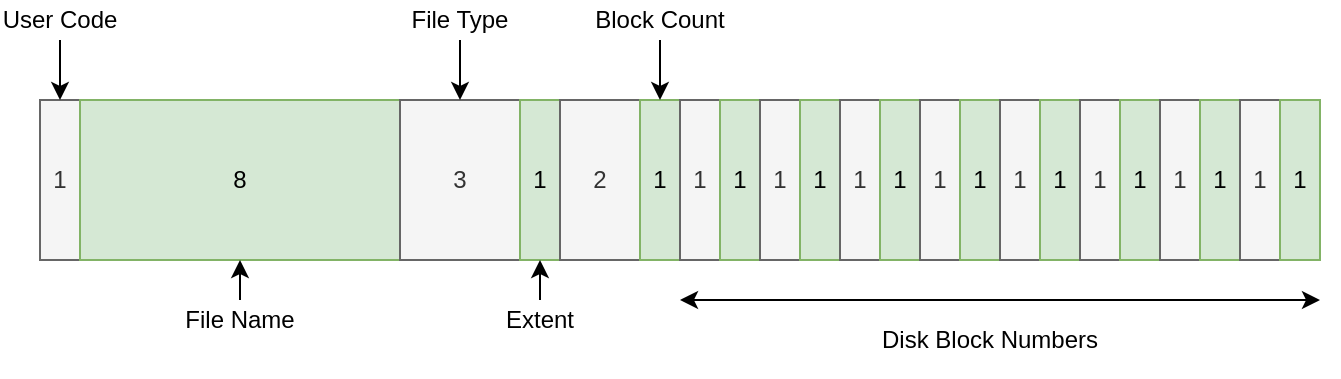 <mxfile version="14.1.8" type="device"><diagram id="S2p09IHcuGjFOgMzCQYz" name="Page-1"><mxGraphModel dx="460" dy="806" grid="1" gridSize="10" guides="1" tooltips="1" connect="1" arrows="1" fold="1" page="1" pageScale="1" pageWidth="850" pageHeight="1100" math="0" shadow="0"><root><mxCell id="0"/><mxCell id="1" parent="0"/><mxCell id="9K67-iZdyJfJwBSEgar9-1" value="1" style="rounded=0;whiteSpace=wrap;html=1;fillColor=#f5f5f5;strokeColor=#666666;fontColor=#333333;" parent="1" vertex="1"><mxGeometry x="40" y="400" width="20" height="80" as="geometry"/></mxCell><mxCell id="9K67-iZdyJfJwBSEgar9-2" value="8" style="rounded=0;whiteSpace=wrap;html=1;fillColor=#d5e8d4;strokeColor=#82b366;" parent="1" vertex="1"><mxGeometry x="60" y="400" width="160" height="80" as="geometry"/></mxCell><mxCell id="9K67-iZdyJfJwBSEgar9-3" value="3" style="rounded=0;whiteSpace=wrap;html=1;fillColor=#f5f5f5;strokeColor=#666666;fontColor=#333333;" parent="1" vertex="1"><mxGeometry x="220" y="400" width="60" height="80" as="geometry"/></mxCell><mxCell id="9K67-iZdyJfJwBSEgar9-4" value="1" style="rounded=0;whiteSpace=wrap;html=1;fillColor=#d5e8d4;strokeColor=#82b366;" parent="1" vertex="1"><mxGeometry x="280" y="400" width="20" height="80" as="geometry"/></mxCell><mxCell id="9K67-iZdyJfJwBSEgar9-5" value="2" style="rounded=0;whiteSpace=wrap;html=1;fillColor=#f5f5f5;strokeColor=#666666;fontColor=#333333;" parent="1" vertex="1"><mxGeometry x="300" y="400" width="40" height="80" as="geometry"/></mxCell><mxCell id="9K67-iZdyJfJwBSEgar9-6" value="1" style="rounded=0;whiteSpace=wrap;html=1;fillColor=#d5e8d4;strokeColor=#82b366;" parent="1" vertex="1"><mxGeometry x="340" y="400" width="20" height="80" as="geometry"/></mxCell><mxCell id="9K67-iZdyJfJwBSEgar9-7" value="1" style="rounded=0;whiteSpace=wrap;html=1;fillColor=#f5f5f5;strokeColor=#666666;fontColor=#333333;" parent="1" vertex="1"><mxGeometry x="360" y="400" width="20" height="80" as="geometry"/></mxCell><mxCell id="9K67-iZdyJfJwBSEgar9-8" value="1" style="rounded=0;whiteSpace=wrap;html=1;fillColor=#d5e8d4;strokeColor=#82b366;" parent="1" vertex="1"><mxGeometry x="380" y="400" width="20" height="80" as="geometry"/></mxCell><mxCell id="9K67-iZdyJfJwBSEgar9-9" value="1" style="rounded=0;whiteSpace=wrap;html=1;fillColor=#f5f5f5;strokeColor=#666666;fontColor=#333333;" parent="1" vertex="1"><mxGeometry x="400" y="400" width="20" height="80" as="geometry"/></mxCell><mxCell id="9K67-iZdyJfJwBSEgar9-10" value="1" style="rounded=0;whiteSpace=wrap;html=1;fillColor=#d5e8d4;strokeColor=#82b366;" parent="1" vertex="1"><mxGeometry x="420" y="400" width="20" height="80" as="geometry"/></mxCell><mxCell id="9K67-iZdyJfJwBSEgar9-11" value="1" style="rounded=0;whiteSpace=wrap;html=1;fillColor=#f5f5f5;strokeColor=#666666;fontColor=#333333;" parent="1" vertex="1"><mxGeometry x="440" y="400" width="20" height="80" as="geometry"/></mxCell><mxCell id="9K67-iZdyJfJwBSEgar9-12" value="1" style="rounded=0;whiteSpace=wrap;html=1;fillColor=#d5e8d4;strokeColor=#82b366;" parent="1" vertex="1"><mxGeometry x="460" y="400" width="20" height="80" as="geometry"/></mxCell><mxCell id="9K67-iZdyJfJwBSEgar9-13" value="1" style="rounded=0;whiteSpace=wrap;html=1;fillColor=#f5f5f5;strokeColor=#666666;fontColor=#333333;" parent="1" vertex="1"><mxGeometry x="480" y="400" width="20" height="80" as="geometry"/></mxCell><mxCell id="9K67-iZdyJfJwBSEgar9-14" value="1" style="rounded=0;whiteSpace=wrap;html=1;fillColor=#d5e8d4;strokeColor=#82b366;" parent="1" vertex="1"><mxGeometry x="500" y="400" width="20" height="80" as="geometry"/></mxCell><mxCell id="9K67-iZdyJfJwBSEgar9-15" value="1" style="rounded=0;whiteSpace=wrap;html=1;fillColor=#f5f5f5;strokeColor=#666666;fontColor=#333333;" parent="1" vertex="1"><mxGeometry x="520" y="400" width="20" height="80" as="geometry"/></mxCell><mxCell id="9K67-iZdyJfJwBSEgar9-16" value="1" style="rounded=0;whiteSpace=wrap;html=1;fillColor=#d5e8d4;strokeColor=#82b366;" parent="1" vertex="1"><mxGeometry x="540" y="400" width="20" height="80" as="geometry"/></mxCell><mxCell id="9K67-iZdyJfJwBSEgar9-17" value="1" style="rounded=0;whiteSpace=wrap;html=1;fillColor=#f5f5f5;strokeColor=#666666;fontColor=#333333;" parent="1" vertex="1"><mxGeometry x="560" y="400" width="20" height="80" as="geometry"/></mxCell><mxCell id="9K67-iZdyJfJwBSEgar9-18" value="1" style="rounded=0;whiteSpace=wrap;html=1;fillColor=#d5e8d4;strokeColor=#82b366;" parent="1" vertex="1"><mxGeometry x="580" y="400" width="20" height="80" as="geometry"/></mxCell><mxCell id="9K67-iZdyJfJwBSEgar9-19" value="1" style="rounded=0;whiteSpace=wrap;html=1;fillColor=#f5f5f5;strokeColor=#666666;fontColor=#333333;" parent="1" vertex="1"><mxGeometry x="600" y="400" width="20" height="80" as="geometry"/></mxCell><mxCell id="9K67-iZdyJfJwBSEgar9-20" value="1" style="rounded=0;whiteSpace=wrap;html=1;fillColor=#d5e8d4;strokeColor=#82b366;" parent="1" vertex="1"><mxGeometry x="620" y="400" width="20" height="80" as="geometry"/></mxCell><mxCell id="9K67-iZdyJfJwBSEgar9-21" value="1" style="rounded=0;whiteSpace=wrap;html=1;fillColor=#f5f5f5;strokeColor=#666666;fontColor=#333333;" parent="1" vertex="1"><mxGeometry x="640" y="400" width="20" height="80" as="geometry"/></mxCell><mxCell id="9K67-iZdyJfJwBSEgar9-22" value="1" style="rounded=0;whiteSpace=wrap;html=1;fillColor=#d5e8d4;strokeColor=#82b366;" parent="1" vertex="1"><mxGeometry x="660" y="400" width="20" height="80" as="geometry"/></mxCell><mxCell id="9K67-iZdyJfJwBSEgar9-23" value="User Code" style="text;html=1;strokeColor=none;fillColor=none;align=center;verticalAlign=middle;whiteSpace=wrap;rounded=0;" parent="1" vertex="1"><mxGeometry x="20" y="350" width="60" height="20" as="geometry"/></mxCell><mxCell id="9K67-iZdyJfJwBSEgar9-24" value="File Name" style="text;html=1;strokeColor=none;fillColor=none;align=center;verticalAlign=middle;whiteSpace=wrap;rounded=0;" parent="1" vertex="1"><mxGeometry x="110" y="500" width="60" height="20" as="geometry"/></mxCell><mxCell id="9K67-iZdyJfJwBSEgar9-25" value="File Type" style="text;html=1;strokeColor=none;fillColor=none;align=center;verticalAlign=middle;whiteSpace=wrap;rounded=0;" parent="1" vertex="1"><mxGeometry x="220" y="350" width="60" height="20" as="geometry"/></mxCell><mxCell id="9K67-iZdyJfJwBSEgar9-26" value="Extent" style="text;html=1;strokeColor=none;fillColor=none;align=center;verticalAlign=middle;whiteSpace=wrap;rounded=0;" parent="1" vertex="1"><mxGeometry x="260" y="500" width="60" height="20" as="geometry"/></mxCell><mxCell id="9K67-iZdyJfJwBSEgar9-27" value="Block Count" style="text;html=1;strokeColor=none;fillColor=none;align=center;verticalAlign=middle;whiteSpace=wrap;rounded=0;" parent="1" vertex="1"><mxGeometry x="315" y="350" width="70" height="20" as="geometry"/></mxCell><mxCell id="9K67-iZdyJfJwBSEgar9-28" value="Disk Block Numbers" style="text;html=1;strokeColor=none;fillColor=none;align=center;verticalAlign=middle;whiteSpace=wrap;rounded=0;" parent="1" vertex="1"><mxGeometry x="450" y="510" width="130" height="20" as="geometry"/></mxCell><mxCell id="9K67-iZdyJfJwBSEgar9-29" value="" style="endArrow=classic;startArrow=classic;html=1;" parent="1" edge="1"><mxGeometry width="50" height="50" relative="1" as="geometry"><mxPoint x="360" y="500" as="sourcePoint"/><mxPoint x="680" y="500" as="targetPoint"/></mxGeometry></mxCell><mxCell id="9K67-iZdyJfJwBSEgar9-30" style="edgeStyle=orthogonalEdgeStyle;rounded=0;orthogonalLoop=1;jettySize=auto;html=1;exitX=0.5;exitY=1;exitDx=0;exitDy=0;" parent="1" source="9K67-iZdyJfJwBSEgar9-28" target="9K67-iZdyJfJwBSEgar9-28" edge="1"><mxGeometry relative="1" as="geometry"/></mxCell><mxCell id="DPT7IkEFRjcrk0ivUShz-1" value="" style="endArrow=classic;html=1;entryX=0.5;entryY=0;entryDx=0;entryDy=0;exitX=0.5;exitY=1;exitDx=0;exitDy=0;" edge="1" parent="1" source="9K67-iZdyJfJwBSEgar9-23" target="9K67-iZdyJfJwBSEgar9-1"><mxGeometry width="50" height="50" relative="1" as="geometry"><mxPoint x="400" y="440" as="sourcePoint"/><mxPoint x="450" y="390" as="targetPoint"/></mxGeometry></mxCell><mxCell id="DPT7IkEFRjcrk0ivUShz-2" value="" style="endArrow=classic;html=1;entryX=0.5;entryY=0;entryDx=0;entryDy=0;exitX=0.5;exitY=1;exitDx=0;exitDy=0;" edge="1" parent="1" source="9K67-iZdyJfJwBSEgar9-25" target="9K67-iZdyJfJwBSEgar9-3"><mxGeometry width="50" height="50" relative="1" as="geometry"><mxPoint x="60" y="380" as="sourcePoint"/><mxPoint x="60" y="410" as="targetPoint"/></mxGeometry></mxCell><mxCell id="DPT7IkEFRjcrk0ivUShz-3" value="" style="endArrow=classic;html=1;entryX=0.5;entryY=0;entryDx=0;entryDy=0;exitX=0.5;exitY=1;exitDx=0;exitDy=0;" edge="1" parent="1" source="9K67-iZdyJfJwBSEgar9-27" target="9K67-iZdyJfJwBSEgar9-6"><mxGeometry width="50" height="50" relative="1" as="geometry"><mxPoint x="70" y="390" as="sourcePoint"/><mxPoint x="70" y="420" as="targetPoint"/></mxGeometry></mxCell><mxCell id="DPT7IkEFRjcrk0ivUShz-4" value="" style="endArrow=classic;html=1;entryX=0.5;entryY=1;entryDx=0;entryDy=0;exitX=0.5;exitY=0;exitDx=0;exitDy=0;" edge="1" parent="1" source="9K67-iZdyJfJwBSEgar9-24" target="9K67-iZdyJfJwBSEgar9-2"><mxGeometry width="50" height="50" relative="1" as="geometry"><mxPoint x="80" y="400" as="sourcePoint"/><mxPoint x="80" y="430" as="targetPoint"/></mxGeometry></mxCell><mxCell id="DPT7IkEFRjcrk0ivUShz-6" value="" style="endArrow=classic;html=1;entryX=0.5;entryY=1;entryDx=0;entryDy=0;exitX=0.5;exitY=0;exitDx=0;exitDy=0;" edge="1" parent="1" source="9K67-iZdyJfJwBSEgar9-26" target="9K67-iZdyJfJwBSEgar9-4"><mxGeometry width="50" height="50" relative="1" as="geometry"><mxPoint x="90" y="410" as="sourcePoint"/><mxPoint x="90" y="440" as="targetPoint"/></mxGeometry></mxCell></root></mxGraphModel></diagram></mxfile>